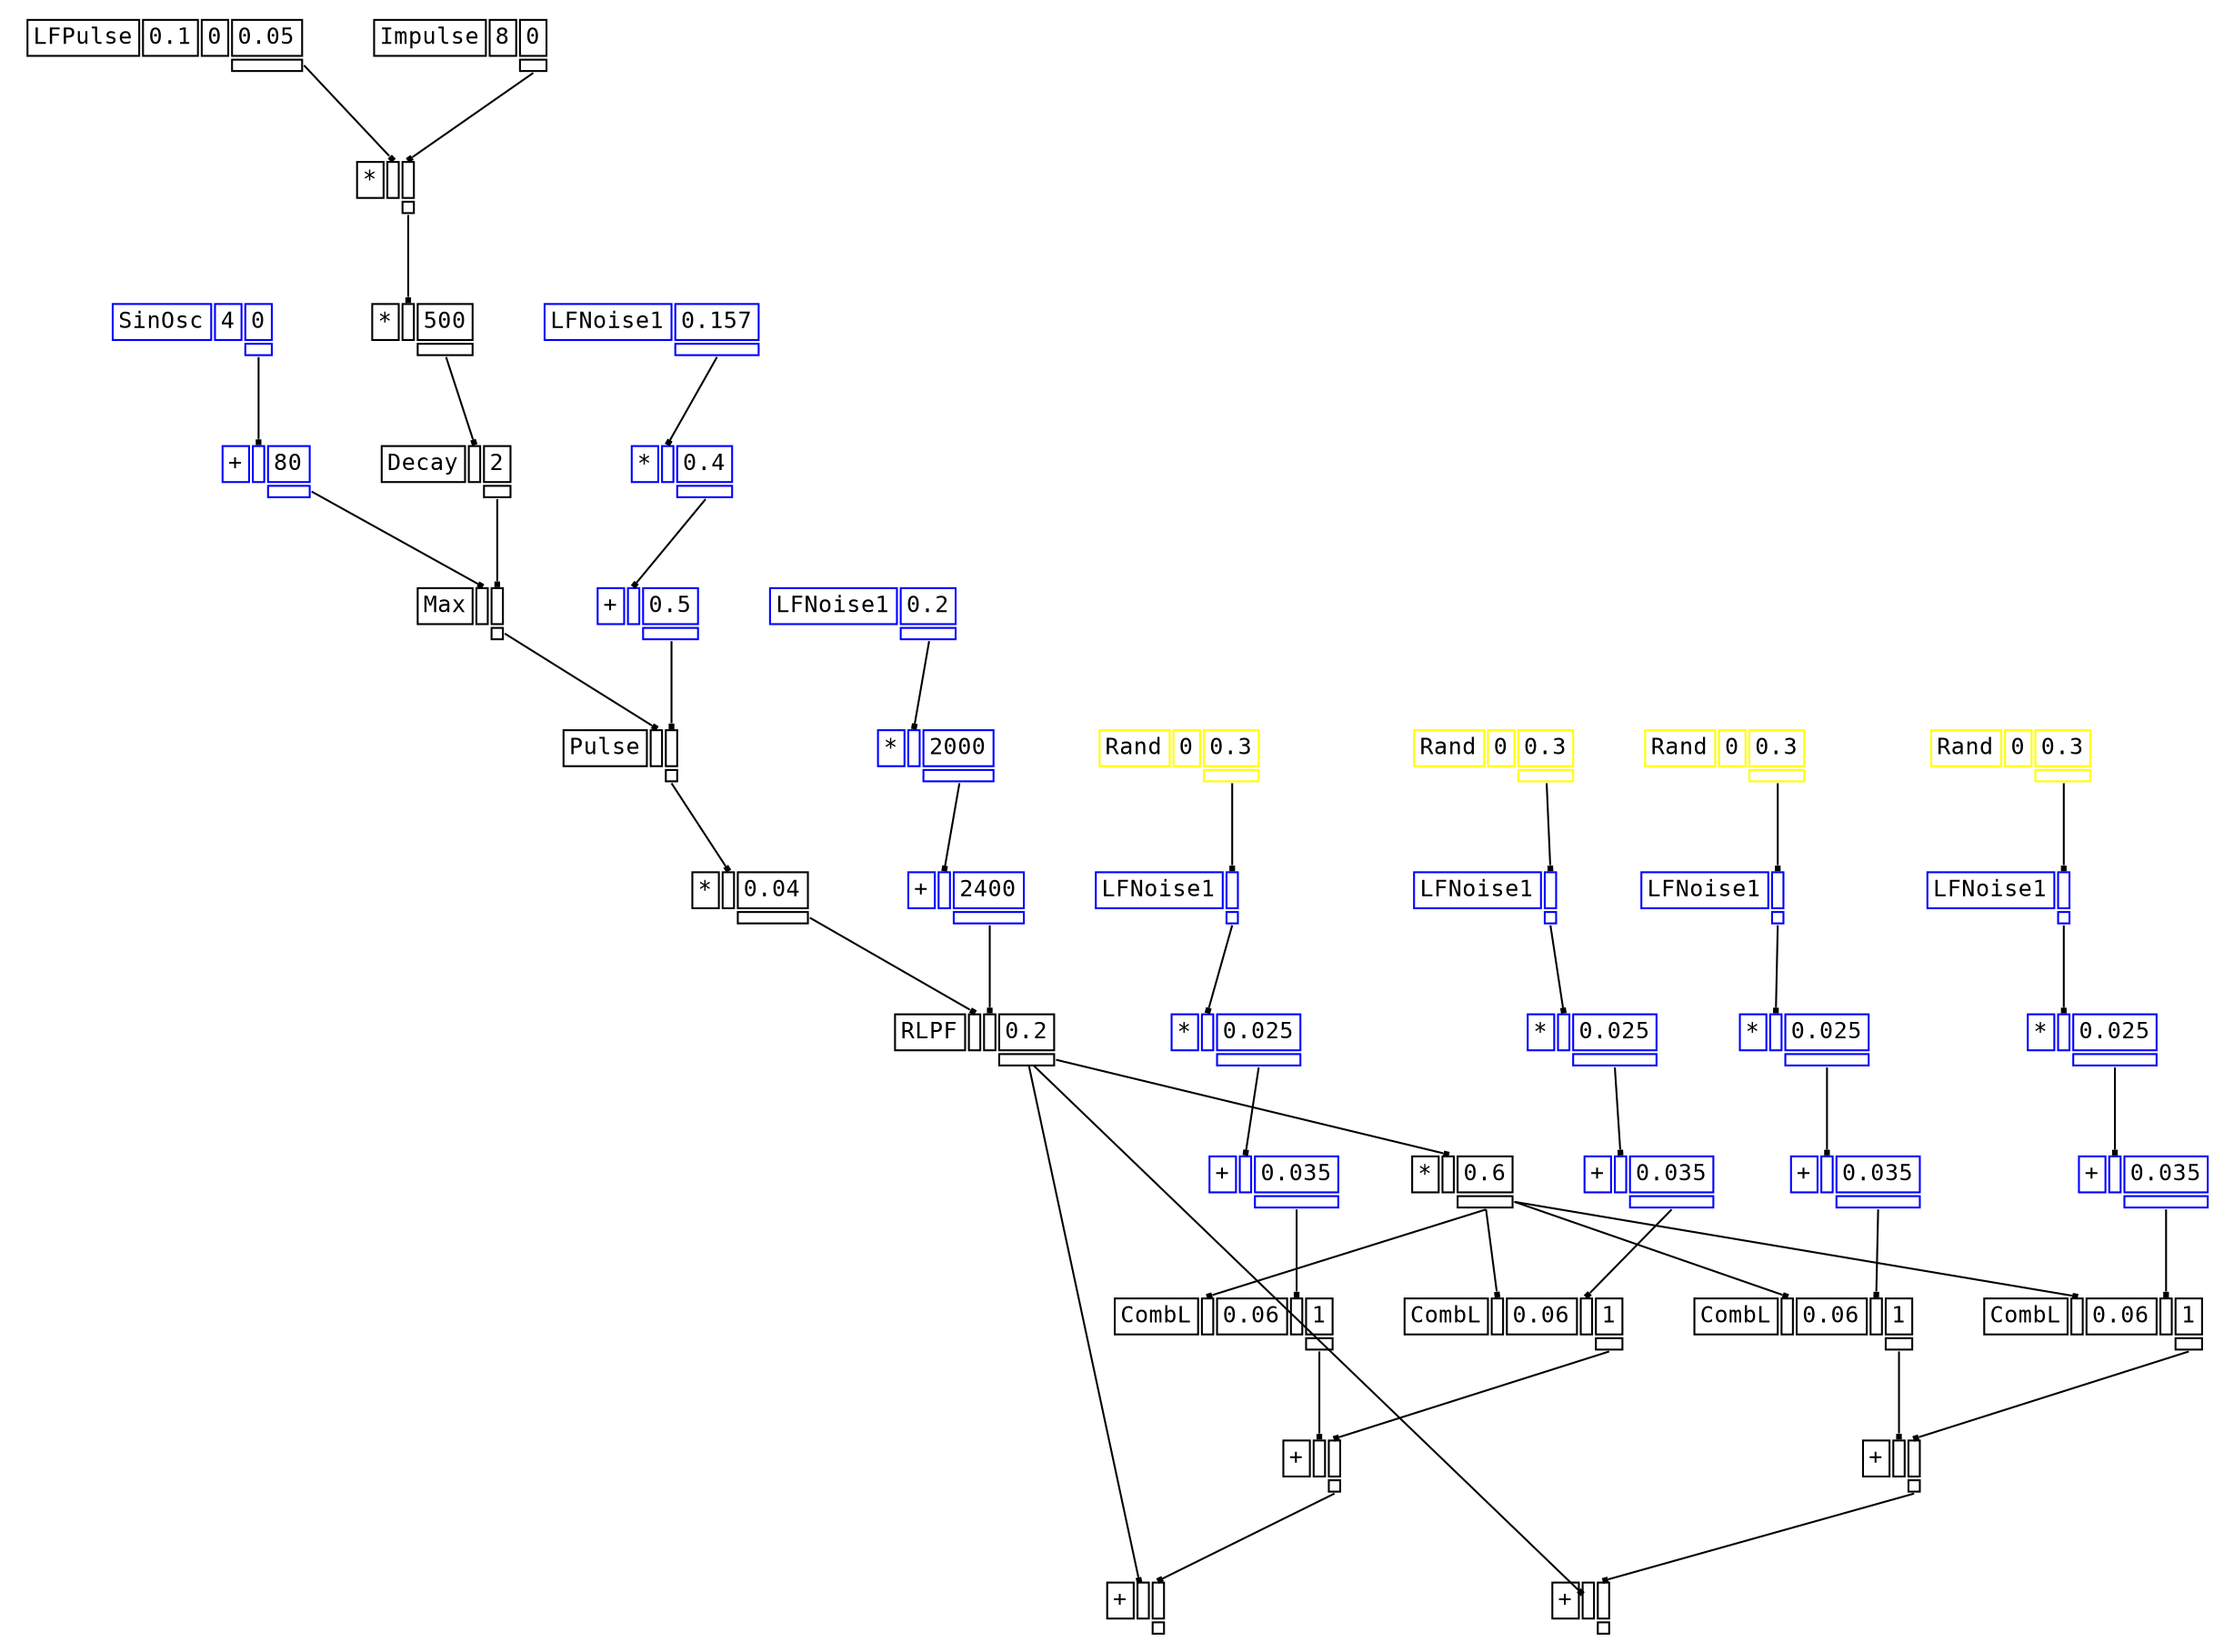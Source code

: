digraph Anonymous {
graph [splines=false];
node [fontsize=12,fontname="Courier"];
edge [arrowhead=box,arrowsize=0.25];
u_2[shape="plaintext",color="blue",label=<<TABLE BORDER="0" CELLBORDER="1"><TR><TD>SinOsc</TD><TD ID="u_2:K_0">4</TD><TD ID="u_2:K_1">0</TD></TR><TR><TD BORDER="0"></TD><TD BORDER="0"></TD><TD PORT="o_0" ID="u_2:o_0"></TD></TR></TABLE>>];
u_4[shape="plaintext",color="blue",label=<<TABLE BORDER="0" CELLBORDER="1"><TR><TD>+</TD><TD PORT="i_0" ID="u_4:i_0"></TD><TD ID="u_4:K_1">80</TD></TR><TR><TD BORDER="0"></TD><TD BORDER="0"></TD><TD PORT="o_0" ID="u_4:o_0"></TD></TR></TABLE>>];
u_7[shape="plaintext",color="black",label=<<TABLE BORDER="0" CELLBORDER="1"><TR><TD>LFPulse</TD><TD ID="u_7:K_0">0.1</TD><TD ID="u_7:K_1">0</TD><TD ID="u_7:K_2">0.05</TD></TR><TR><TD BORDER="0"></TD><TD BORDER="0"></TD><TD BORDER="0"></TD><TD PORT="o_0" ID="u_7:o_0"></TD></TR></TABLE>>];
u_9[shape="plaintext",color="black",label=<<TABLE BORDER="0" CELLBORDER="1"><TR><TD>Impulse</TD><TD ID="u_9:K_0">8</TD><TD ID="u_9:K_1">0</TD></TR><TR><TD BORDER="0"></TD><TD BORDER="0"></TD><TD PORT="o_0" ID="u_9:o_0"></TD></TR></TABLE>>];
u_10[shape="plaintext",color="black",label=<<TABLE BORDER="0" CELLBORDER="1"><TR><TD>*</TD><TD PORT="i_0" ID="u_10:i_0"></TD><TD PORT="i_1" ID="u_10:i_1"></TD></TR><TR><TD BORDER="0"></TD><TD BORDER="0"></TD><TD PORT="o_0" ID="u_10:o_0"></TD></TR></TABLE>>];
u_12[shape="plaintext",color="black",label=<<TABLE BORDER="0" CELLBORDER="1"><TR><TD>*</TD><TD PORT="i_0" ID="u_12:i_0"></TD><TD ID="u_12:K_1">500</TD></TR><TR><TD BORDER="0"></TD><TD BORDER="0"></TD><TD PORT="o_0" ID="u_12:o_0"></TD></TR></TABLE>>];
u_14[shape="plaintext",color="black",label=<<TABLE BORDER="0" CELLBORDER="1"><TR><TD>Decay</TD><TD PORT="i_0" ID="u_14:i_0"></TD><TD ID="u_14:K_1">2</TD></TR><TR><TD BORDER="0"></TD><TD BORDER="0"></TD><TD PORT="o_0" ID="u_14:o_0"></TD></TR></TABLE>>];
u_15[shape="plaintext",color="black",label=<<TABLE BORDER="0" CELLBORDER="1"><TR><TD>Max</TD><TD PORT="i_0" ID="u_15:i_0"></TD><TD PORT="i_1" ID="u_15:i_1"></TD></TR><TR><TD BORDER="0"></TD><TD BORDER="0"></TD><TD PORT="o_0" ID="u_15:o_0"></TD></TR></TABLE>>];
u_17[shape="plaintext",color="blue",label=<<TABLE BORDER="0" CELLBORDER="1"><TR><TD>LFNoise1</TD><TD ID="u_17:K_0">0.157</TD></TR><TR><TD BORDER="0"></TD><TD PORT="o_0" ID="u_17:o_0"></TD></TR></TABLE>>];
u_19[shape="plaintext",color="blue",label=<<TABLE BORDER="0" CELLBORDER="1"><TR><TD>*</TD><TD PORT="i_0" ID="u_19:i_0"></TD><TD ID="u_19:K_1">0.4</TD></TR><TR><TD BORDER="0"></TD><TD BORDER="0"></TD><TD PORT="o_0" ID="u_19:o_0"></TD></TR></TABLE>>];
u_21[shape="plaintext",color="blue",label=<<TABLE BORDER="0" CELLBORDER="1"><TR><TD>+</TD><TD PORT="i_0" ID="u_21:i_0"></TD><TD ID="u_21:K_1">0.5</TD></TR><TR><TD BORDER="0"></TD><TD BORDER="0"></TD><TD PORT="o_0" ID="u_21:o_0"></TD></TR></TABLE>>];
u_22[shape="plaintext",color="black",label=<<TABLE BORDER="0" CELLBORDER="1"><TR><TD>Pulse</TD><TD PORT="i_0" ID="u_22:i_0"></TD><TD PORT="i_1" ID="u_22:i_1"></TD></TR><TR><TD BORDER="0"></TD><TD BORDER="0"></TD><TD PORT="o_0" ID="u_22:o_0"></TD></TR></TABLE>>];
u_24[shape="plaintext",color="black",label=<<TABLE BORDER="0" CELLBORDER="1"><TR><TD>*</TD><TD PORT="i_0" ID="u_24:i_0"></TD><TD ID="u_24:K_1">0.04</TD></TR><TR><TD BORDER="0"></TD><TD BORDER="0"></TD><TD PORT="o_0" ID="u_24:o_0"></TD></TR></TABLE>>];
u_26[shape="plaintext",color="blue",label=<<TABLE BORDER="0" CELLBORDER="1"><TR><TD>LFNoise1</TD><TD ID="u_26:K_0">0.2</TD></TR><TR><TD BORDER="0"></TD><TD PORT="o_0" ID="u_26:o_0"></TD></TR></TABLE>>];
u_28[shape="plaintext",color="blue",label=<<TABLE BORDER="0" CELLBORDER="1"><TR><TD>*</TD><TD PORT="i_0" ID="u_28:i_0"></TD><TD ID="u_28:K_1">2000</TD></TR><TR><TD BORDER="0"></TD><TD BORDER="0"></TD><TD PORT="o_0" ID="u_28:o_0"></TD></TR></TABLE>>];
u_30[shape="plaintext",color="blue",label=<<TABLE BORDER="0" CELLBORDER="1"><TR><TD>+</TD><TD PORT="i_0" ID="u_30:i_0"></TD><TD ID="u_30:K_1">2400</TD></TR><TR><TD BORDER="0"></TD><TD BORDER="0"></TD><TD PORT="o_0" ID="u_30:o_0"></TD></TR></TABLE>>];
u_31[shape="plaintext",color="black",label=<<TABLE BORDER="0" CELLBORDER="1"><TR><TD>RLPF</TD><TD PORT="i_0" ID="u_31:i_0"></TD><TD PORT="i_1" ID="u_31:i_1"></TD><TD ID="u_31:K_2">0.2</TD></TR><TR><TD BORDER="0"></TD><TD BORDER="0"></TD><TD BORDER="0"></TD><TD PORT="o_0" ID="u_31:o_0"></TD></TR></TABLE>>];
u_33[shape="plaintext",color="black",label=<<TABLE BORDER="0" CELLBORDER="1"><TR><TD>*</TD><TD PORT="i_0" ID="u_33:i_0"></TD><TD ID="u_33:K_1">0.6</TD></TR><TR><TD BORDER="0"></TD><TD BORDER="0"></TD><TD PORT="o_0" ID="u_33:o_0"></TD></TR></TABLE>>];
u_36[shape="plaintext",color="yellow",label=<<TABLE BORDER="0" CELLBORDER="1"><TR><TD>Rand</TD><TD ID="u_36:K_0">0</TD><TD ID="u_36:K_1">0.3</TD></TR><TR><TD BORDER="0"></TD><TD BORDER="0"></TD><TD PORT="o_0" ID="u_36:o_0"></TD></TR></TABLE>>];
u_37[shape="plaintext",color="blue",label=<<TABLE BORDER="0" CELLBORDER="1"><TR><TD>LFNoise1</TD><TD PORT="i_0" ID="u_37:i_0"></TD></TR><TR><TD BORDER="0"></TD><TD PORT="o_0" ID="u_37:o_0"></TD></TR></TABLE>>];
u_39[shape="plaintext",color="blue",label=<<TABLE BORDER="0" CELLBORDER="1"><TR><TD>*</TD><TD PORT="i_0" ID="u_39:i_0"></TD><TD ID="u_39:K_1">0.025</TD></TR><TR><TD BORDER="0"></TD><TD BORDER="0"></TD><TD PORT="o_0" ID="u_39:o_0"></TD></TR></TABLE>>];
u_41[shape="plaintext",color="blue",label=<<TABLE BORDER="0" CELLBORDER="1"><TR><TD>+</TD><TD PORT="i_0" ID="u_41:i_0"></TD><TD ID="u_41:K_1">0.035</TD></TR><TR><TD BORDER="0"></TD><TD BORDER="0"></TD><TD PORT="o_0" ID="u_41:o_0"></TD></TR></TABLE>>];
u_43[shape="plaintext",color="black",label=<<TABLE BORDER="0" CELLBORDER="1"><TR><TD>CombL</TD><TD PORT="i_0" ID="u_43:i_0"></TD><TD ID="u_43:K_1">0.06</TD><TD PORT="i_2" ID="u_43:i_2"></TD><TD ID="u_43:K_3">1</TD></TR><TR><TD BORDER="0"></TD><TD BORDER="0"></TD><TD BORDER="0"></TD><TD BORDER="0"></TD><TD PORT="o_0" ID="u_43:o_0"></TD></TR></TABLE>>];
u_44[shape="plaintext",color="yellow",label=<<TABLE BORDER="0" CELLBORDER="1"><TR><TD>Rand</TD><TD ID="u_44:K_0">0</TD><TD ID="u_44:K_1">0.3</TD></TR><TR><TD BORDER="0"></TD><TD BORDER="0"></TD><TD PORT="o_0" ID="u_44:o_0"></TD></TR></TABLE>>];
u_45[shape="plaintext",color="blue",label=<<TABLE BORDER="0" CELLBORDER="1"><TR><TD>LFNoise1</TD><TD PORT="i_0" ID="u_45:i_0"></TD></TR><TR><TD BORDER="0"></TD><TD PORT="o_0" ID="u_45:o_0"></TD></TR></TABLE>>];
u_46[shape="plaintext",color="blue",label=<<TABLE BORDER="0" CELLBORDER="1"><TR><TD>*</TD><TD PORT="i_0" ID="u_46:i_0"></TD><TD ID="u_46:K_1">0.025</TD></TR><TR><TD BORDER="0"></TD><TD BORDER="0"></TD><TD PORT="o_0" ID="u_46:o_0"></TD></TR></TABLE>>];
u_47[shape="plaintext",color="blue",label=<<TABLE BORDER="0" CELLBORDER="1"><TR><TD>+</TD><TD PORT="i_0" ID="u_47:i_0"></TD><TD ID="u_47:K_1">0.035</TD></TR><TR><TD BORDER="0"></TD><TD BORDER="0"></TD><TD PORT="o_0" ID="u_47:o_0"></TD></TR></TABLE>>];
u_48[shape="plaintext",color="black",label=<<TABLE BORDER="0" CELLBORDER="1"><TR><TD>CombL</TD><TD PORT="i_0" ID="u_48:i_0"></TD><TD ID="u_48:K_1">0.06</TD><TD PORT="i_2" ID="u_48:i_2"></TD><TD ID="u_48:K_3">1</TD></TR><TR><TD BORDER="0"></TD><TD BORDER="0"></TD><TD BORDER="0"></TD><TD BORDER="0"></TD><TD PORT="o_0" ID="u_48:o_0"></TD></TR></TABLE>>];
u_49[shape="plaintext",color="black",label=<<TABLE BORDER="0" CELLBORDER="1"><TR><TD>+</TD><TD PORT="i_0" ID="u_49:i_0"></TD><TD PORT="i_1" ID="u_49:i_1"></TD></TR><TR><TD BORDER="0"></TD><TD BORDER="0"></TD><TD PORT="o_0" ID="u_49:o_0"></TD></TR></TABLE>>];
u_50[shape="plaintext",color="black",label=<<TABLE BORDER="0" CELLBORDER="1"><TR><TD>+</TD><TD PORT="i_0" ID="u_50:i_0"></TD><TD PORT="i_1" ID="u_50:i_1"></TD></TR><TR><TD BORDER="0"></TD><TD BORDER="0"></TD><TD PORT="o_0" ID="u_50:o_0"></TD></TR></TABLE>>];
u_51[shape="plaintext",color="yellow",label=<<TABLE BORDER="0" CELLBORDER="1"><TR><TD>Rand</TD><TD ID="u_51:K_0">0</TD><TD ID="u_51:K_1">0.3</TD></TR><TR><TD BORDER="0"></TD><TD BORDER="0"></TD><TD PORT="o_0" ID="u_51:o_0"></TD></TR></TABLE>>];
u_52[shape="plaintext",color="blue",label=<<TABLE BORDER="0" CELLBORDER="1"><TR><TD>LFNoise1</TD><TD PORT="i_0" ID="u_52:i_0"></TD></TR><TR><TD BORDER="0"></TD><TD PORT="o_0" ID="u_52:o_0"></TD></TR></TABLE>>];
u_53[shape="plaintext",color="blue",label=<<TABLE BORDER="0" CELLBORDER="1"><TR><TD>*</TD><TD PORT="i_0" ID="u_53:i_0"></TD><TD ID="u_53:K_1">0.025</TD></TR><TR><TD BORDER="0"></TD><TD BORDER="0"></TD><TD PORT="o_0" ID="u_53:o_0"></TD></TR></TABLE>>];
u_54[shape="plaintext",color="blue",label=<<TABLE BORDER="0" CELLBORDER="1"><TR><TD>+</TD><TD PORT="i_0" ID="u_54:i_0"></TD><TD ID="u_54:K_1">0.035</TD></TR><TR><TD BORDER="0"></TD><TD BORDER="0"></TD><TD PORT="o_0" ID="u_54:o_0"></TD></TR></TABLE>>];
u_55[shape="plaintext",color="black",label=<<TABLE BORDER="0" CELLBORDER="1"><TR><TD>CombL</TD><TD PORT="i_0" ID="u_55:i_0"></TD><TD ID="u_55:K_1">0.06</TD><TD PORT="i_2" ID="u_55:i_2"></TD><TD ID="u_55:K_3">1</TD></TR><TR><TD BORDER="0"></TD><TD BORDER="0"></TD><TD BORDER="0"></TD><TD BORDER="0"></TD><TD PORT="o_0" ID="u_55:o_0"></TD></TR></TABLE>>];
u_56[shape="plaintext",color="yellow",label=<<TABLE BORDER="0" CELLBORDER="1"><TR><TD>Rand</TD><TD ID="u_56:K_0">0</TD><TD ID="u_56:K_1">0.3</TD></TR><TR><TD BORDER="0"></TD><TD BORDER="0"></TD><TD PORT="o_0" ID="u_56:o_0"></TD></TR></TABLE>>];
u_57[shape="plaintext",color="blue",label=<<TABLE BORDER="0" CELLBORDER="1"><TR><TD>LFNoise1</TD><TD PORT="i_0" ID="u_57:i_0"></TD></TR><TR><TD BORDER="0"></TD><TD PORT="o_0" ID="u_57:o_0"></TD></TR></TABLE>>];
u_58[shape="plaintext",color="blue",label=<<TABLE BORDER="0" CELLBORDER="1"><TR><TD>*</TD><TD PORT="i_0" ID="u_58:i_0"></TD><TD ID="u_58:K_1">0.025</TD></TR><TR><TD BORDER="0"></TD><TD BORDER="0"></TD><TD PORT="o_0" ID="u_58:o_0"></TD></TR></TABLE>>];
u_59[shape="plaintext",color="blue",label=<<TABLE BORDER="0" CELLBORDER="1"><TR><TD>+</TD><TD PORT="i_0" ID="u_59:i_0"></TD><TD ID="u_59:K_1">0.035</TD></TR><TR><TD BORDER="0"></TD><TD BORDER="0"></TD><TD PORT="o_0" ID="u_59:o_0"></TD></TR></TABLE>>];
u_60[shape="plaintext",color="black",label=<<TABLE BORDER="0" CELLBORDER="1"><TR><TD>CombL</TD><TD PORT="i_0" ID="u_60:i_0"></TD><TD ID="u_60:K_1">0.06</TD><TD PORT="i_2" ID="u_60:i_2"></TD><TD ID="u_60:K_3">1</TD></TR><TR><TD BORDER="0"></TD><TD BORDER="0"></TD><TD BORDER="0"></TD><TD BORDER="0"></TD><TD PORT="o_0" ID="u_60:o_0"></TD></TR></TABLE>>];
u_61[shape="plaintext",color="black",label=<<TABLE BORDER="0" CELLBORDER="1"><TR><TD>+</TD><TD PORT="i_0" ID="u_61:i_0"></TD><TD PORT="i_1" ID="u_61:i_1"></TD></TR><TR><TD BORDER="0"></TD><TD BORDER="0"></TD><TD PORT="o_0" ID="u_61:o_0"></TD></TR></TABLE>>];
u_62[shape="plaintext",color="black",label=<<TABLE BORDER="0" CELLBORDER="1"><TR><TD>+</TD><TD PORT="i_0" ID="u_62:i_0"></TD><TD PORT="i_1" ID="u_62:i_1"></TD></TR><TR><TD BORDER="0"></TD><TD BORDER="0"></TD><TD PORT="o_0" ID="u_62:o_0"></TD></TR></TABLE>>];
u_2:o_0 -> u_4:i_0;
u_7:o_0 -> u_10:i_0;
u_9:o_0 -> u_10:i_1;
u_10:o_0 -> u_12:i_0;
u_12:o_0 -> u_14:i_0;
u_4:o_0 -> u_15:i_0;
u_14:o_0 -> u_15:i_1;
u_17:o_0 -> u_19:i_0;
u_19:o_0 -> u_21:i_0;
u_15:o_0 -> u_22:i_0;
u_21:o_0 -> u_22:i_1;
u_22:o_0 -> u_24:i_0;
u_26:o_0 -> u_28:i_0;
u_28:o_0 -> u_30:i_0;
u_24:o_0 -> u_31:i_0;
u_30:o_0 -> u_31:i_1;
u_31:o_0 -> u_33:i_0;
u_36:o_0 -> u_37:i_0;
u_37:o_0 -> u_39:i_0;
u_39:o_0 -> u_41:i_0;
u_33:o_0 -> u_43:i_0;
u_41:o_0 -> u_43:i_2;
u_44:o_0 -> u_45:i_0;
u_45:o_0 -> u_46:i_0;
u_46:o_0 -> u_47:i_0;
u_33:o_0 -> u_48:i_0;
u_47:o_0 -> u_48:i_2;
u_43:o_0 -> u_49:i_0;
u_48:o_0 -> u_49:i_1;
u_31:o_0 -> u_50:i_0;
u_49:o_0 -> u_50:i_1;
u_51:o_0 -> u_52:i_0;
u_52:o_0 -> u_53:i_0;
u_53:o_0 -> u_54:i_0;
u_33:o_0 -> u_55:i_0;
u_54:o_0 -> u_55:i_2;
u_56:o_0 -> u_57:i_0;
u_57:o_0 -> u_58:i_0;
u_58:o_0 -> u_59:i_0;
u_33:o_0 -> u_60:i_0;
u_59:o_0 -> u_60:i_2;
u_55:o_0 -> u_61:i_0;
u_60:o_0 -> u_61:i_1;
u_31:o_0 -> u_62:i_0;
u_61:o_0 -> u_62:i_1;
}
